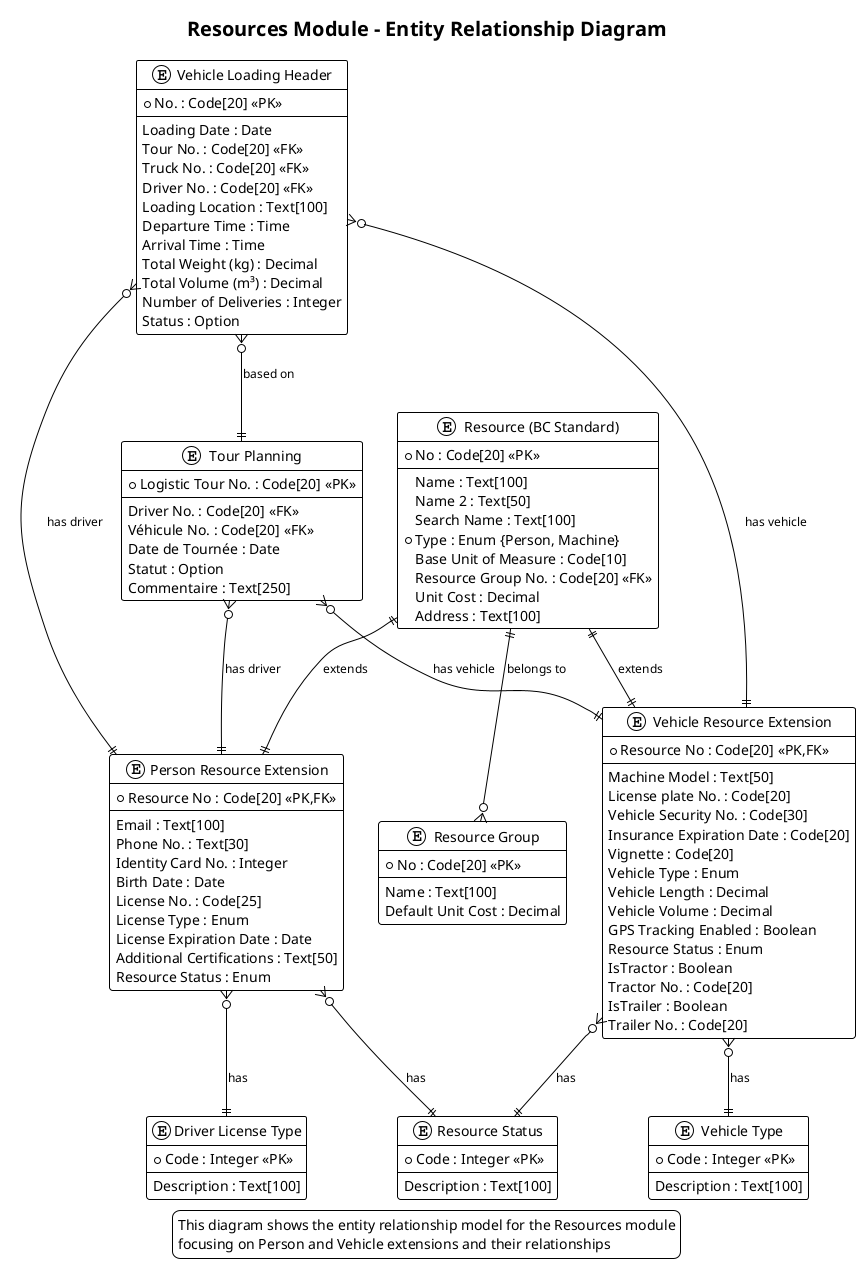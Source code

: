 @startuml Resources Entity Relationship Diagram
!theme plain
skinparam pageFormat A4
skinparam pageOrientation portrait
skinparam entityFontSize 14
skinparam arrowFontSize 12
skinparam titleFontSize 20
skinparam legendFontSize 14

title Resources Module - Entity Relationship Diagram

entity "Resource (BC Standard)" as Resource {
  * No : Code[20] <<PK>>
  --
  Name : Text[100]
  Name 2 : Text[50]
  Search Name : Text[100]
  * Type : Enum {Person, Machine}
  Base Unit of Measure : Code[10]
  Resource Group No. : Code[20] <<FK>>
  Unit Cost : Decimal
  Address : Text[100]
}

entity "Resource Group" as ResGroup {
  * No : Code[20] <<PK>>
  --
  Name : Text[100]
  Default Unit Cost : Decimal
}

entity "Person Resource Extension" as PersonExt {
  * Resource No : Code[20] <<PK,FK>>
  --
  Email : Text[100]
  Phone No. : Text[30]
  Identity Card No. : Integer
  Birth Date : Date
  License No. : Code[25]
  License Type : Enum
  License Expiration Date : Date
  Additional Certifications : Text[50]
  Resource Status : Enum
}

entity "Vehicle Resource Extension" as VehicleExt {
  * Resource No : Code[20] <<PK,FK>>
  --
  Machine Model : Text[50]
  License plate No. : Code[20]
  Vehicle Security No. : Code[30]
  Insurance Expiration Date : Code[20]
  Vignette : Code[20]
  Vehicle Type : Enum
  Vehicle Length : Decimal
  Vehicle Volume : Decimal
  GPS Tracking Enabled : Boolean
  Resource Status : Enum
  IsTractor : Boolean
  Tractor No. : Code[20]
  IsTrailer : Boolean
  Trailer No. : Code[20]
}

entity "Tour Planning" as TourPlan {
  * Logistic Tour No. : Code[20] <<PK>>
  --
  Driver No. : Code[20] <<FK>>
  Véhicule No. : Code[20] <<FK>>
  Date de Tournée : Date
  Statut : Option
  Commentaire : Text[250]
}

entity "Vehicle Loading Header" as LoadingHeader {
  * No. : Code[20] <<PK>>
  --
  Loading Date : Date
  Tour No. : Code[20] <<FK>>
  Truck No. : Code[20] <<FK>>
  Driver No. : Code[20] <<FK>>
  Loading Location : Text[100]
  Departure Time : Time
  Arrival Time : Time
  Total Weight (kg) : Decimal
  Total Volume (m³) : Decimal
  Number of Deliveries : Integer
  Status : Option
}

entity "Driver License Type" as LicenseType {
  * Code : Integer <<PK>>
  --
  Description : Text[100]
}

entity "Vehicle Type" as VehicleType {
  * Code : Integer <<PK>>
  --
  Description : Text[100]
}

entity "Resource Status" as ResourceStatus {
  * Code : Integer <<PK>>
  --
  Description : Text[100]
}

Resource ||--o{ ResGroup : "belongs to"
Resource ||--|| PersonExt : "extends" 
Resource ||--|| VehicleExt : "extends"
PersonExt }o--|| LicenseType : "has"
VehicleExt }o--|| VehicleType : "has"
PersonExt }o--|| ResourceStatus : "has"
VehicleExt }o--|| ResourceStatus : "has"
TourPlan }o--|| PersonExt : "has driver"
TourPlan }o--|| VehicleExt : "has vehicle"
LoadingHeader }o--|| TourPlan : "based on"
LoadingHeader }o--|| PersonExt : "has driver"
LoadingHeader }o--|| VehicleExt : "has vehicle"

legend
  This diagram shows the entity relationship model for the Resources module
  focusing on Person and Vehicle extensions and their relationships
end legend

@enduml 